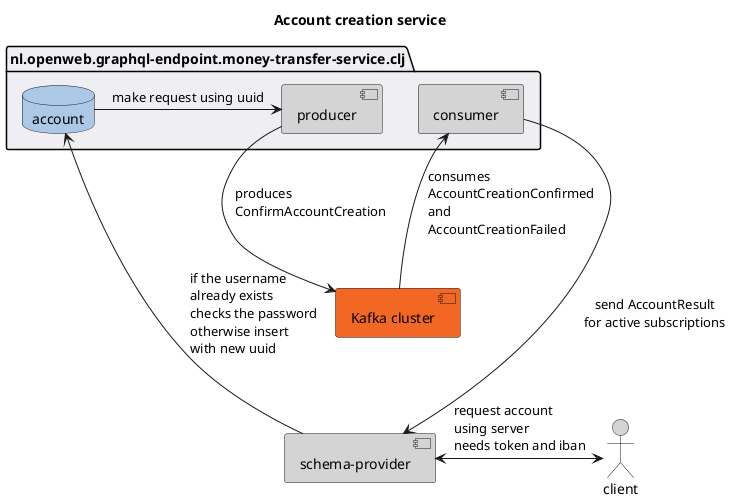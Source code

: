 @startuml

title Account creation service

package "nl.openweb.graphql-endpoint.money-transfer-service.clj" as ts #EFEFF3 {
    database account as ac #ABC8E7
    component producer as p #D4D4D4
    component consumer as c #D4D4D4
}

[Kafka cluster] as kc #F26724
actor client as cl #D4D4D4
component "schema-provider" as sp #D4D4D4

ac -> p :make request using uuid
c <-- kc :consumes\lAccountCreationConfirmed\nand\nAccountCreationFailed
cl <-l-> sp :request account\lusing server\nneeds token and iban
ac <-- sp :if the username\lalready exists\nchecks the password\notherwise insert\nwith new uuid
p -> kc :produces\lConfirmAccountCreation
c ---> sp :send AccountResult\nfor active subscriptions


@enduml